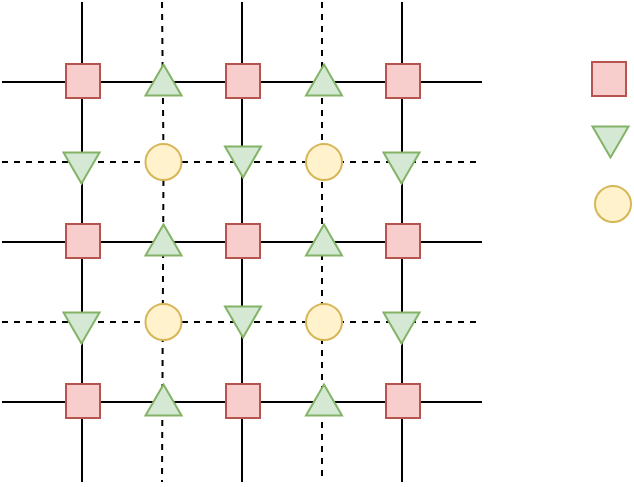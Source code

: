 <mxfile version="20.7.4" type="github">
  <diagram id="OxjSvAu7QKIk8ba51eTJ" name="第 1 页">
    <mxGraphModel dx="444" dy="229" grid="0" gridSize="10" guides="1" tooltips="1" connect="1" arrows="1" fold="1" page="1" pageScale="1" pageWidth="827" pageHeight="1169" math="0" shadow="0">
      <root>
        <mxCell id="0" />
        <mxCell id="1" parent="0" />
        <mxCell id="LL7gGCwHM5cZaGb05igH-27" value="" style="endArrow=none;html=1;rounded=0;" edge="1" parent="1">
          <mxGeometry width="50" height="50" relative="1" as="geometry">
            <mxPoint x="160" y="240" as="sourcePoint" />
            <mxPoint x="400" y="240" as="targetPoint" />
          </mxGeometry>
        </mxCell>
        <mxCell id="LL7gGCwHM5cZaGb05igH-28" value="" style="endArrow=none;html=1;rounded=0;dashed=1;" edge="1" parent="1">
          <mxGeometry width="50" height="50" relative="1" as="geometry">
            <mxPoint x="160" y="280" as="sourcePoint" />
            <mxPoint x="400" y="280" as="targetPoint" />
          </mxGeometry>
        </mxCell>
        <mxCell id="LL7gGCwHM5cZaGb05igH-29" value="" style="endArrow=none;html=1;rounded=0;" edge="1" parent="1">
          <mxGeometry width="50" height="50" relative="1" as="geometry">
            <mxPoint x="160" y="320" as="sourcePoint" />
            <mxPoint x="400" y="320" as="targetPoint" />
          </mxGeometry>
        </mxCell>
        <mxCell id="LL7gGCwHM5cZaGb05igH-30" value="" style="endArrow=none;html=1;rounded=0;dashed=1;" edge="1" parent="1">
          <mxGeometry width="50" height="50" relative="1" as="geometry">
            <mxPoint x="160" y="360" as="sourcePoint" />
            <mxPoint x="400" y="360" as="targetPoint" />
          </mxGeometry>
        </mxCell>
        <mxCell id="LL7gGCwHM5cZaGb05igH-31" value="" style="endArrow=none;html=1;rounded=0;dashed=1;startArrow=none;" edge="1" parent="1" source="LL7gGCwHM5cZaGb05igH-51">
          <mxGeometry width="50" height="50" relative="1" as="geometry">
            <mxPoint x="240" y="200" as="sourcePoint" />
            <mxPoint x="240" y="440" as="targetPoint" />
          </mxGeometry>
        </mxCell>
        <mxCell id="LL7gGCwHM5cZaGb05igH-33" value="" style="endArrow=none;html=1;rounded=0;" edge="1" parent="1">
          <mxGeometry width="50" height="50" relative="1" as="geometry">
            <mxPoint x="280" y="200" as="sourcePoint" />
            <mxPoint x="280" y="440" as="targetPoint" />
          </mxGeometry>
        </mxCell>
        <mxCell id="LL7gGCwHM5cZaGb05igH-34" value="" style="endArrow=none;html=1;rounded=0;" edge="1" parent="1">
          <mxGeometry width="50" height="50" relative="1" as="geometry">
            <mxPoint x="360" y="200" as="sourcePoint" />
            <mxPoint x="360" y="440" as="targetPoint" />
          </mxGeometry>
        </mxCell>
        <mxCell id="LL7gGCwHM5cZaGb05igH-35" value="" style="endArrow=none;html=1;rounded=0;dashed=1;" edge="1" parent="1">
          <mxGeometry width="50" height="50" relative="1" as="geometry">
            <mxPoint x="320" y="200" as="sourcePoint" />
            <mxPoint x="320" y="440" as="targetPoint" />
          </mxGeometry>
        </mxCell>
        <mxCell id="LL7gGCwHM5cZaGb05igH-36" value="" style="endArrow=none;html=1;rounded=0;" edge="1" parent="1">
          <mxGeometry width="50" height="50" relative="1" as="geometry">
            <mxPoint x="200" y="200" as="sourcePoint" />
            <mxPoint x="200" y="440" as="targetPoint" />
          </mxGeometry>
        </mxCell>
        <mxCell id="LL7gGCwHM5cZaGb05igH-37" value="" style="endArrow=none;html=1;rounded=0;" edge="1" parent="1">
          <mxGeometry width="50" height="50" relative="1" as="geometry">
            <mxPoint x="160" y="400" as="sourcePoint" />
            <mxPoint x="400" y="400" as="targetPoint" />
          </mxGeometry>
        </mxCell>
        <mxCell id="LL7gGCwHM5cZaGb05igH-38" value="" style="whiteSpace=wrap;html=1;aspect=fixed;fillColor=#f8cecc;strokeColor=#b85450;" vertex="1" parent="1">
          <mxGeometry x="192" y="231" width="17" height="17" as="geometry" />
        </mxCell>
        <mxCell id="LL7gGCwHM5cZaGb05igH-39" value="" style="triangle;whiteSpace=wrap;html=1;rotation=90;fillColor=#d5e8d4;strokeColor=#82b366;" vertex="1" parent="1">
          <mxGeometry x="192" y="274" width="15.5" height="18" as="geometry" />
        </mxCell>
        <mxCell id="LL7gGCwHM5cZaGb05igH-42" value="" style="whiteSpace=wrap;html=1;aspect=fixed;fillColor=#f8cecc;strokeColor=#b85450;" vertex="1" parent="1">
          <mxGeometry x="192" y="311" width="17" height="17" as="geometry" />
        </mxCell>
        <mxCell id="LL7gGCwHM5cZaGb05igH-43" value="" style="whiteSpace=wrap;html=1;aspect=fixed;fillColor=#f8cecc;strokeColor=#b85450;" vertex="1" parent="1">
          <mxGeometry x="272" y="311" width="17" height="17" as="geometry" />
        </mxCell>
        <mxCell id="LL7gGCwHM5cZaGb05igH-44" value="" style="whiteSpace=wrap;html=1;aspect=fixed;fillColor=#f8cecc;strokeColor=#b85450;" vertex="1" parent="1">
          <mxGeometry x="272" y="231" width="17" height="17" as="geometry" />
        </mxCell>
        <mxCell id="LL7gGCwHM5cZaGb05igH-46" value="" style="triangle;whiteSpace=wrap;html=1;rotation=-90;fillColor=#d5e8d4;strokeColor=#82b366;" vertex="1" parent="1">
          <mxGeometry x="233" y="310" width="15.5" height="18" as="geometry" />
        </mxCell>
        <mxCell id="LL7gGCwHM5cZaGb05igH-48" value="" style="triangle;whiteSpace=wrap;html=1;rotation=90;fillColor=#d5e8d4;strokeColor=#82b366;" vertex="1" parent="1">
          <mxGeometry x="272.75" y="271" width="15.5" height="18" as="geometry" />
        </mxCell>
        <mxCell id="LL7gGCwHM5cZaGb05igH-51" value="" style="ellipse;whiteSpace=wrap;html=1;aspect=fixed;fillColor=#fff2cc;strokeColor=#d6b656;" vertex="1" parent="1">
          <mxGeometry x="231.75" y="271" width="18" height="18" as="geometry" />
        </mxCell>
        <mxCell id="LL7gGCwHM5cZaGb05igH-52" value="" style="endArrow=none;html=1;rounded=0;dashed=1;" edge="1" parent="1" target="LL7gGCwHM5cZaGb05igH-51">
          <mxGeometry width="50" height="50" relative="1" as="geometry">
            <mxPoint x="240" y="200" as="sourcePoint" />
            <mxPoint x="240" y="440" as="targetPoint" />
          </mxGeometry>
        </mxCell>
        <mxCell id="LL7gGCwHM5cZaGb05igH-47" value="" style="triangle;whiteSpace=wrap;html=1;rotation=-90;fillColor=#d5e8d4;strokeColor=#82b366;" vertex="1" parent="1">
          <mxGeometry x="233" y="230" width="15.5" height="18" as="geometry" />
        </mxCell>
        <mxCell id="LL7gGCwHM5cZaGb05igH-53" value="" style="triangle;whiteSpace=wrap;html=1;rotation=-90;fillColor=#d5e8d4;strokeColor=#82b366;" vertex="1" parent="1">
          <mxGeometry x="313.25" y="310" width="15.5" height="18" as="geometry" />
        </mxCell>
        <mxCell id="LL7gGCwHM5cZaGb05igH-54" value="" style="ellipse;whiteSpace=wrap;html=1;aspect=fixed;fillColor=#fff2cc;strokeColor=#d6b656;" vertex="1" parent="1">
          <mxGeometry x="312" y="271" width="18" height="18" as="geometry" />
        </mxCell>
        <mxCell id="LL7gGCwHM5cZaGb05igH-55" value="" style="triangle;whiteSpace=wrap;html=1;rotation=-90;fillColor=#d5e8d4;strokeColor=#82b366;" vertex="1" parent="1">
          <mxGeometry x="313.25" y="230" width="15.5" height="18" as="geometry" />
        </mxCell>
        <mxCell id="LL7gGCwHM5cZaGb05igH-62" value="" style="whiteSpace=wrap;html=1;aspect=fixed;fillColor=#f8cecc;strokeColor=#b85450;" vertex="1" parent="1">
          <mxGeometry x="352" y="231" width="17" height="17" as="geometry" />
        </mxCell>
        <mxCell id="LL7gGCwHM5cZaGb05igH-63" value="" style="triangle;whiteSpace=wrap;html=1;rotation=90;fillColor=#d5e8d4;strokeColor=#82b366;" vertex="1" parent="1">
          <mxGeometry x="352" y="274" width="15.5" height="18" as="geometry" />
        </mxCell>
        <mxCell id="LL7gGCwHM5cZaGb05igH-64" value="" style="whiteSpace=wrap;html=1;aspect=fixed;fillColor=#f8cecc;strokeColor=#b85450;" vertex="1" parent="1">
          <mxGeometry x="352" y="311" width="17" height="17" as="geometry" />
        </mxCell>
        <mxCell id="LL7gGCwHM5cZaGb05igH-65" value="" style="triangle;whiteSpace=wrap;html=1;rotation=90;fillColor=#d5e8d4;strokeColor=#82b366;" vertex="1" parent="1">
          <mxGeometry x="192" y="354" width="15.5" height="18" as="geometry" />
        </mxCell>
        <mxCell id="LL7gGCwHM5cZaGb05igH-66" value="" style="triangle;whiteSpace=wrap;html=1;rotation=90;fillColor=#d5e8d4;strokeColor=#82b366;" vertex="1" parent="1">
          <mxGeometry x="272.75" y="351" width="15.5" height="18" as="geometry" />
        </mxCell>
        <mxCell id="LL7gGCwHM5cZaGb05igH-67" value="" style="ellipse;whiteSpace=wrap;html=1;aspect=fixed;fillColor=#fff2cc;strokeColor=#d6b656;" vertex="1" parent="1">
          <mxGeometry x="231.75" y="351" width="18" height="18" as="geometry" />
        </mxCell>
        <mxCell id="LL7gGCwHM5cZaGb05igH-68" value="" style="ellipse;whiteSpace=wrap;html=1;aspect=fixed;fillColor=#fff2cc;strokeColor=#d6b656;" vertex="1" parent="1">
          <mxGeometry x="312" y="351" width="18" height="18" as="geometry" />
        </mxCell>
        <mxCell id="LL7gGCwHM5cZaGb05igH-69" value="" style="triangle;whiteSpace=wrap;html=1;rotation=90;fillColor=#d5e8d4;strokeColor=#82b366;" vertex="1" parent="1">
          <mxGeometry x="352" y="354" width="15.5" height="18" as="geometry" />
        </mxCell>
        <mxCell id="LL7gGCwHM5cZaGb05igH-70" value="" style="whiteSpace=wrap;html=1;aspect=fixed;fillColor=#f8cecc;strokeColor=#b85450;" vertex="1" parent="1">
          <mxGeometry x="192" y="391" width="17" height="17" as="geometry" />
        </mxCell>
        <mxCell id="LL7gGCwHM5cZaGb05igH-71" value="" style="whiteSpace=wrap;html=1;aspect=fixed;fillColor=#f8cecc;strokeColor=#b85450;" vertex="1" parent="1">
          <mxGeometry x="272" y="391" width="17" height="17" as="geometry" />
        </mxCell>
        <mxCell id="LL7gGCwHM5cZaGb05igH-72" value="" style="triangle;whiteSpace=wrap;html=1;rotation=-90;fillColor=#d5e8d4;strokeColor=#82b366;" vertex="1" parent="1">
          <mxGeometry x="233" y="390" width="15.5" height="18" as="geometry" />
        </mxCell>
        <mxCell id="LL7gGCwHM5cZaGb05igH-73" value="" style="triangle;whiteSpace=wrap;html=1;rotation=-90;fillColor=#d5e8d4;strokeColor=#82b366;" vertex="1" parent="1">
          <mxGeometry x="313.25" y="390" width="15.5" height="18" as="geometry" />
        </mxCell>
        <mxCell id="LL7gGCwHM5cZaGb05igH-74" value="" style="whiteSpace=wrap;html=1;aspect=fixed;fillColor=#f8cecc;strokeColor=#b85450;" vertex="1" parent="1">
          <mxGeometry x="352" y="391" width="17" height="17" as="geometry" />
        </mxCell>
        <mxCell id="LL7gGCwHM5cZaGb05igH-75" value="" style="whiteSpace=wrap;html=1;aspect=fixed;fillColor=#f8cecc;strokeColor=#b85450;" vertex="1" parent="1">
          <mxGeometry x="455" y="230" width="17" height="17" as="geometry" />
        </mxCell>
        <mxCell id="LL7gGCwHM5cZaGb05igH-76" value="" style="triangle;whiteSpace=wrap;html=1;rotation=90;fillColor=#d5e8d4;strokeColor=#82b366;" vertex="1" parent="1">
          <mxGeometry x="456.5" y="261" width="15.5" height="18" as="geometry" />
        </mxCell>
        <mxCell id="LL7gGCwHM5cZaGb05igH-78" value="" style="ellipse;whiteSpace=wrap;html=1;aspect=fixed;fillColor=#fff2cc;strokeColor=#d6b656;" vertex="1" parent="1">
          <mxGeometry x="456.5" y="292" width="18" height="18" as="geometry" />
        </mxCell>
      </root>
    </mxGraphModel>
  </diagram>
</mxfile>
